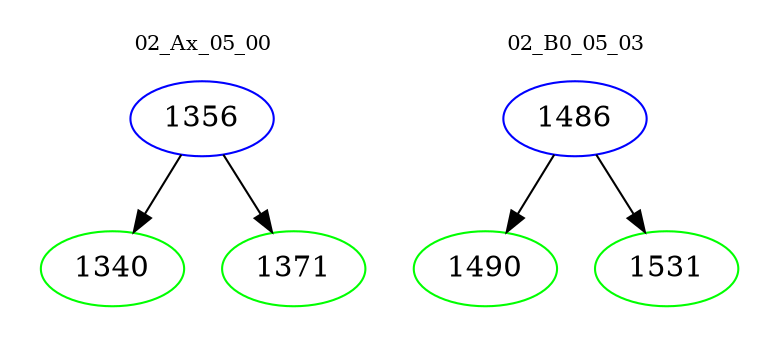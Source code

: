 digraph{
subgraph cluster_0 {
color = white
label = "02_Ax_05_00";
fontsize=10;
T0_1356 [label="1356", color="blue"]
T0_1356 -> T0_1340 [color="black"]
T0_1340 [label="1340", color="green"]
T0_1356 -> T0_1371 [color="black"]
T0_1371 [label="1371", color="green"]
}
subgraph cluster_1 {
color = white
label = "02_B0_05_03";
fontsize=10;
T1_1486 [label="1486", color="blue"]
T1_1486 -> T1_1490 [color="black"]
T1_1490 [label="1490", color="green"]
T1_1486 -> T1_1531 [color="black"]
T1_1531 [label="1531", color="green"]
}
}
